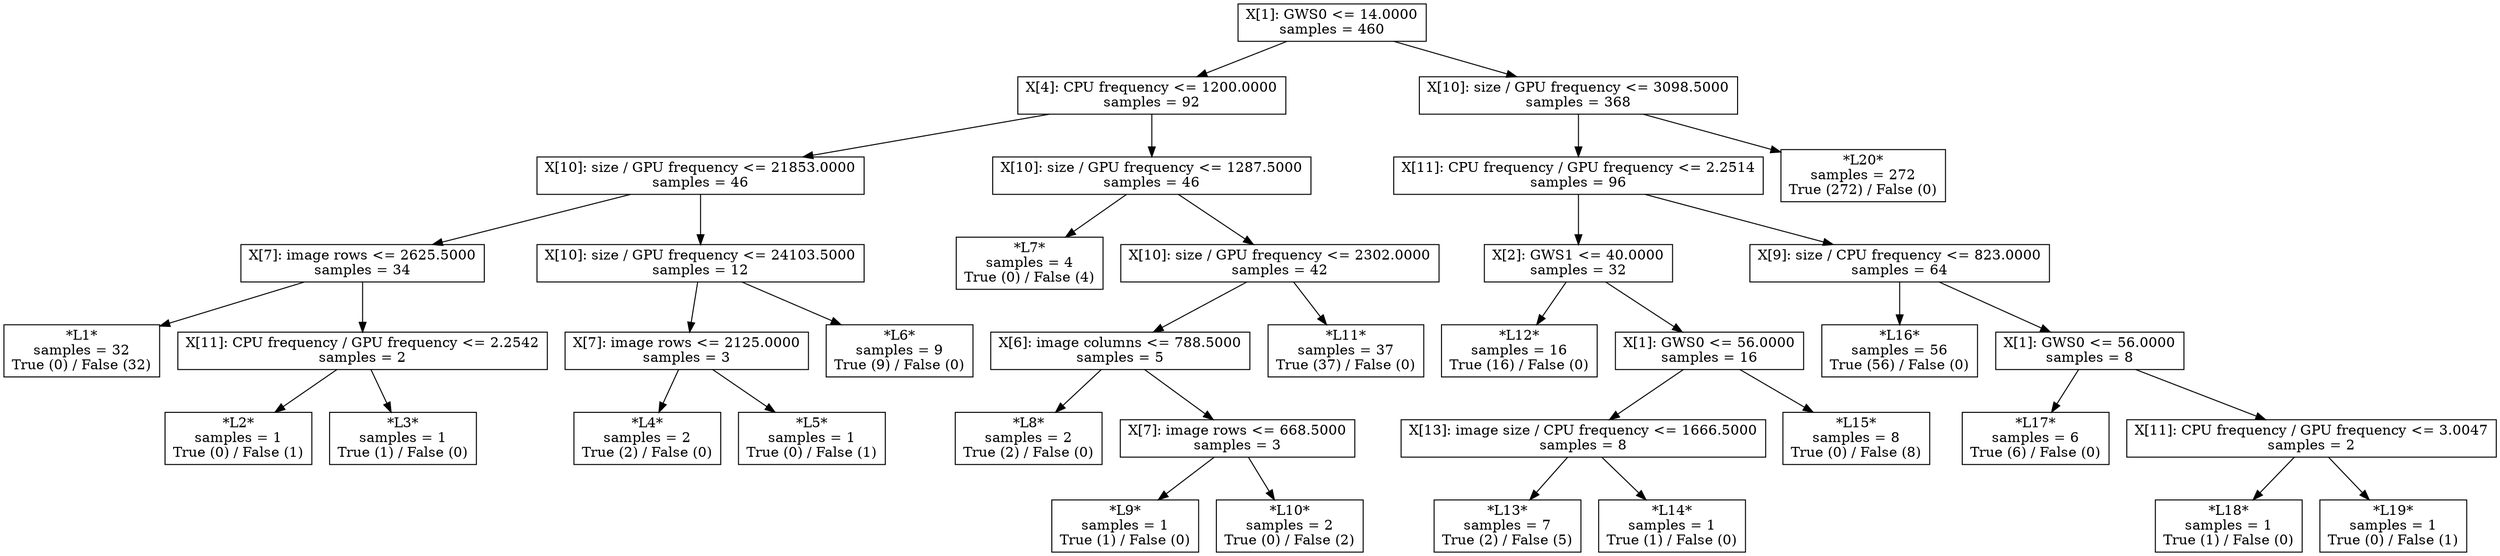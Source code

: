 digraph Tree {
0 [label="X[1]: GWS0 <= 14.0000\nsamples = 460", shape="box"] ;
1 [label="X[4]: CPU frequency <= 1200.0000\nsamples = 92", shape="box"] ;
0 -> 1 ;
2 [label="X[10]: size / GPU frequency <= 21853.0000\nsamples = 46", shape="box"] ;
1 -> 2 ;
3 [label="X[7]: image rows <= 2625.5000\nsamples = 34", shape="box"] ;
2 -> 3 ;
4 [label="*L1*\nsamples = 32\nTrue (0) / False (32)", shape="box"] ;
3 -> 4 ;
5 [label="X[11]: CPU frequency / GPU frequency <= 2.2542\nsamples = 2", shape="box"] ;
3 -> 5 ;
6 [label="*L2*\nsamples = 1\nTrue (0) / False (1)", shape="box"] ;
5 -> 6 ;
7 [label="*L3*\nsamples = 1\nTrue (1) / False (0)", shape="box"] ;
5 -> 7 ;
8 [label="X[10]: size / GPU frequency <= 24103.5000\nsamples = 12", shape="box"] ;
2 -> 8 ;
9 [label="X[7]: image rows <= 2125.0000\nsamples = 3", shape="box"] ;
8 -> 9 ;
10 [label="*L4*\nsamples = 2\nTrue (2) / False (0)", shape="box"] ;
9 -> 10 ;
11 [label="*L5*\nsamples = 1\nTrue (0) / False (1)", shape="box"] ;
9 -> 11 ;
12 [label="*L6*\nsamples = 9\nTrue (9) / False (0)", shape="box"] ;
8 -> 12 ;
13 [label="X[10]: size / GPU frequency <= 1287.5000\nsamples = 46", shape="box"] ;
1 -> 13 ;
14 [label="*L7*\nsamples = 4\nTrue (0) / False (4)", shape="box"] ;
13 -> 14 ;
15 [label="X[10]: size / GPU frequency <= 2302.0000\nsamples = 42", shape="box"] ;
13 -> 15 ;
16 [label="X[6]: image columns <= 788.5000\nsamples = 5", shape="box"] ;
15 -> 16 ;
17 [label="*L8*\nsamples = 2\nTrue (2) / False (0)", shape="box"] ;
16 -> 17 ;
18 [label="X[7]: image rows <= 668.5000\nsamples = 3", shape="box"] ;
16 -> 18 ;
19 [label="*L9*\nsamples = 1\nTrue (1) / False (0)", shape="box"] ;
18 -> 19 ;
20 [label="*L10*\nsamples = 2\nTrue (0) / False (2)", shape="box"] ;
18 -> 20 ;
21 [label="*L11*\nsamples = 37\nTrue (37) / False (0)", shape="box"] ;
15 -> 21 ;
22 [label="X[10]: size / GPU frequency <= 3098.5000\nsamples = 368", shape="box"] ;
0 -> 22 ;
23 [label="X[11]: CPU frequency / GPU frequency <= 2.2514\nsamples = 96", shape="box"] ;
22 -> 23 ;
24 [label="X[2]: GWS1 <= 40.0000\nsamples = 32", shape="box"] ;
23 -> 24 ;
25 [label="*L12*\nsamples = 16\nTrue (16) / False (0)", shape="box"] ;
24 -> 25 ;
26 [label="X[1]: GWS0 <= 56.0000\nsamples = 16", shape="box"] ;
24 -> 26 ;
27 [label="X[13]: image size / CPU frequency <= 1666.5000\nsamples = 8", shape="box"] ;
26 -> 27 ;
28 [label="*L13*\nsamples = 7\nTrue (2) / False (5)", shape="box"] ;
27 -> 28 ;
29 [label="*L14*\nsamples = 1\nTrue (1) / False (0)", shape="box"] ;
27 -> 29 ;
30 [label="*L15*\nsamples = 8\nTrue (0) / False (8)", shape="box"] ;
26 -> 30 ;
31 [label="X[9]: size / CPU frequency <= 823.0000\nsamples = 64", shape="box"] ;
23 -> 31 ;
32 [label="*L16*\nsamples = 56\nTrue (56) / False (0)", shape="box"] ;
31 -> 32 ;
33 [label="X[1]: GWS0 <= 56.0000\nsamples = 8", shape="box"] ;
31 -> 33 ;
34 [label="*L17*\nsamples = 6\nTrue (6) / False (0)", shape="box"] ;
33 -> 34 ;
35 [label="X[11]: CPU frequency / GPU frequency <= 3.0047\nsamples = 2", shape="box"] ;
33 -> 35 ;
36 [label="*L18*\nsamples = 1\nTrue (1) / False (0)", shape="box"] ;
35 -> 36 ;
37 [label="*L19*\nsamples = 1\nTrue (0) / False (1)", shape="box"] ;
35 -> 37 ;
38 [label="*L20*\nsamples = 272\nTrue (272) / False (0)", shape="box"] ;
22 -> 38 ;
}

